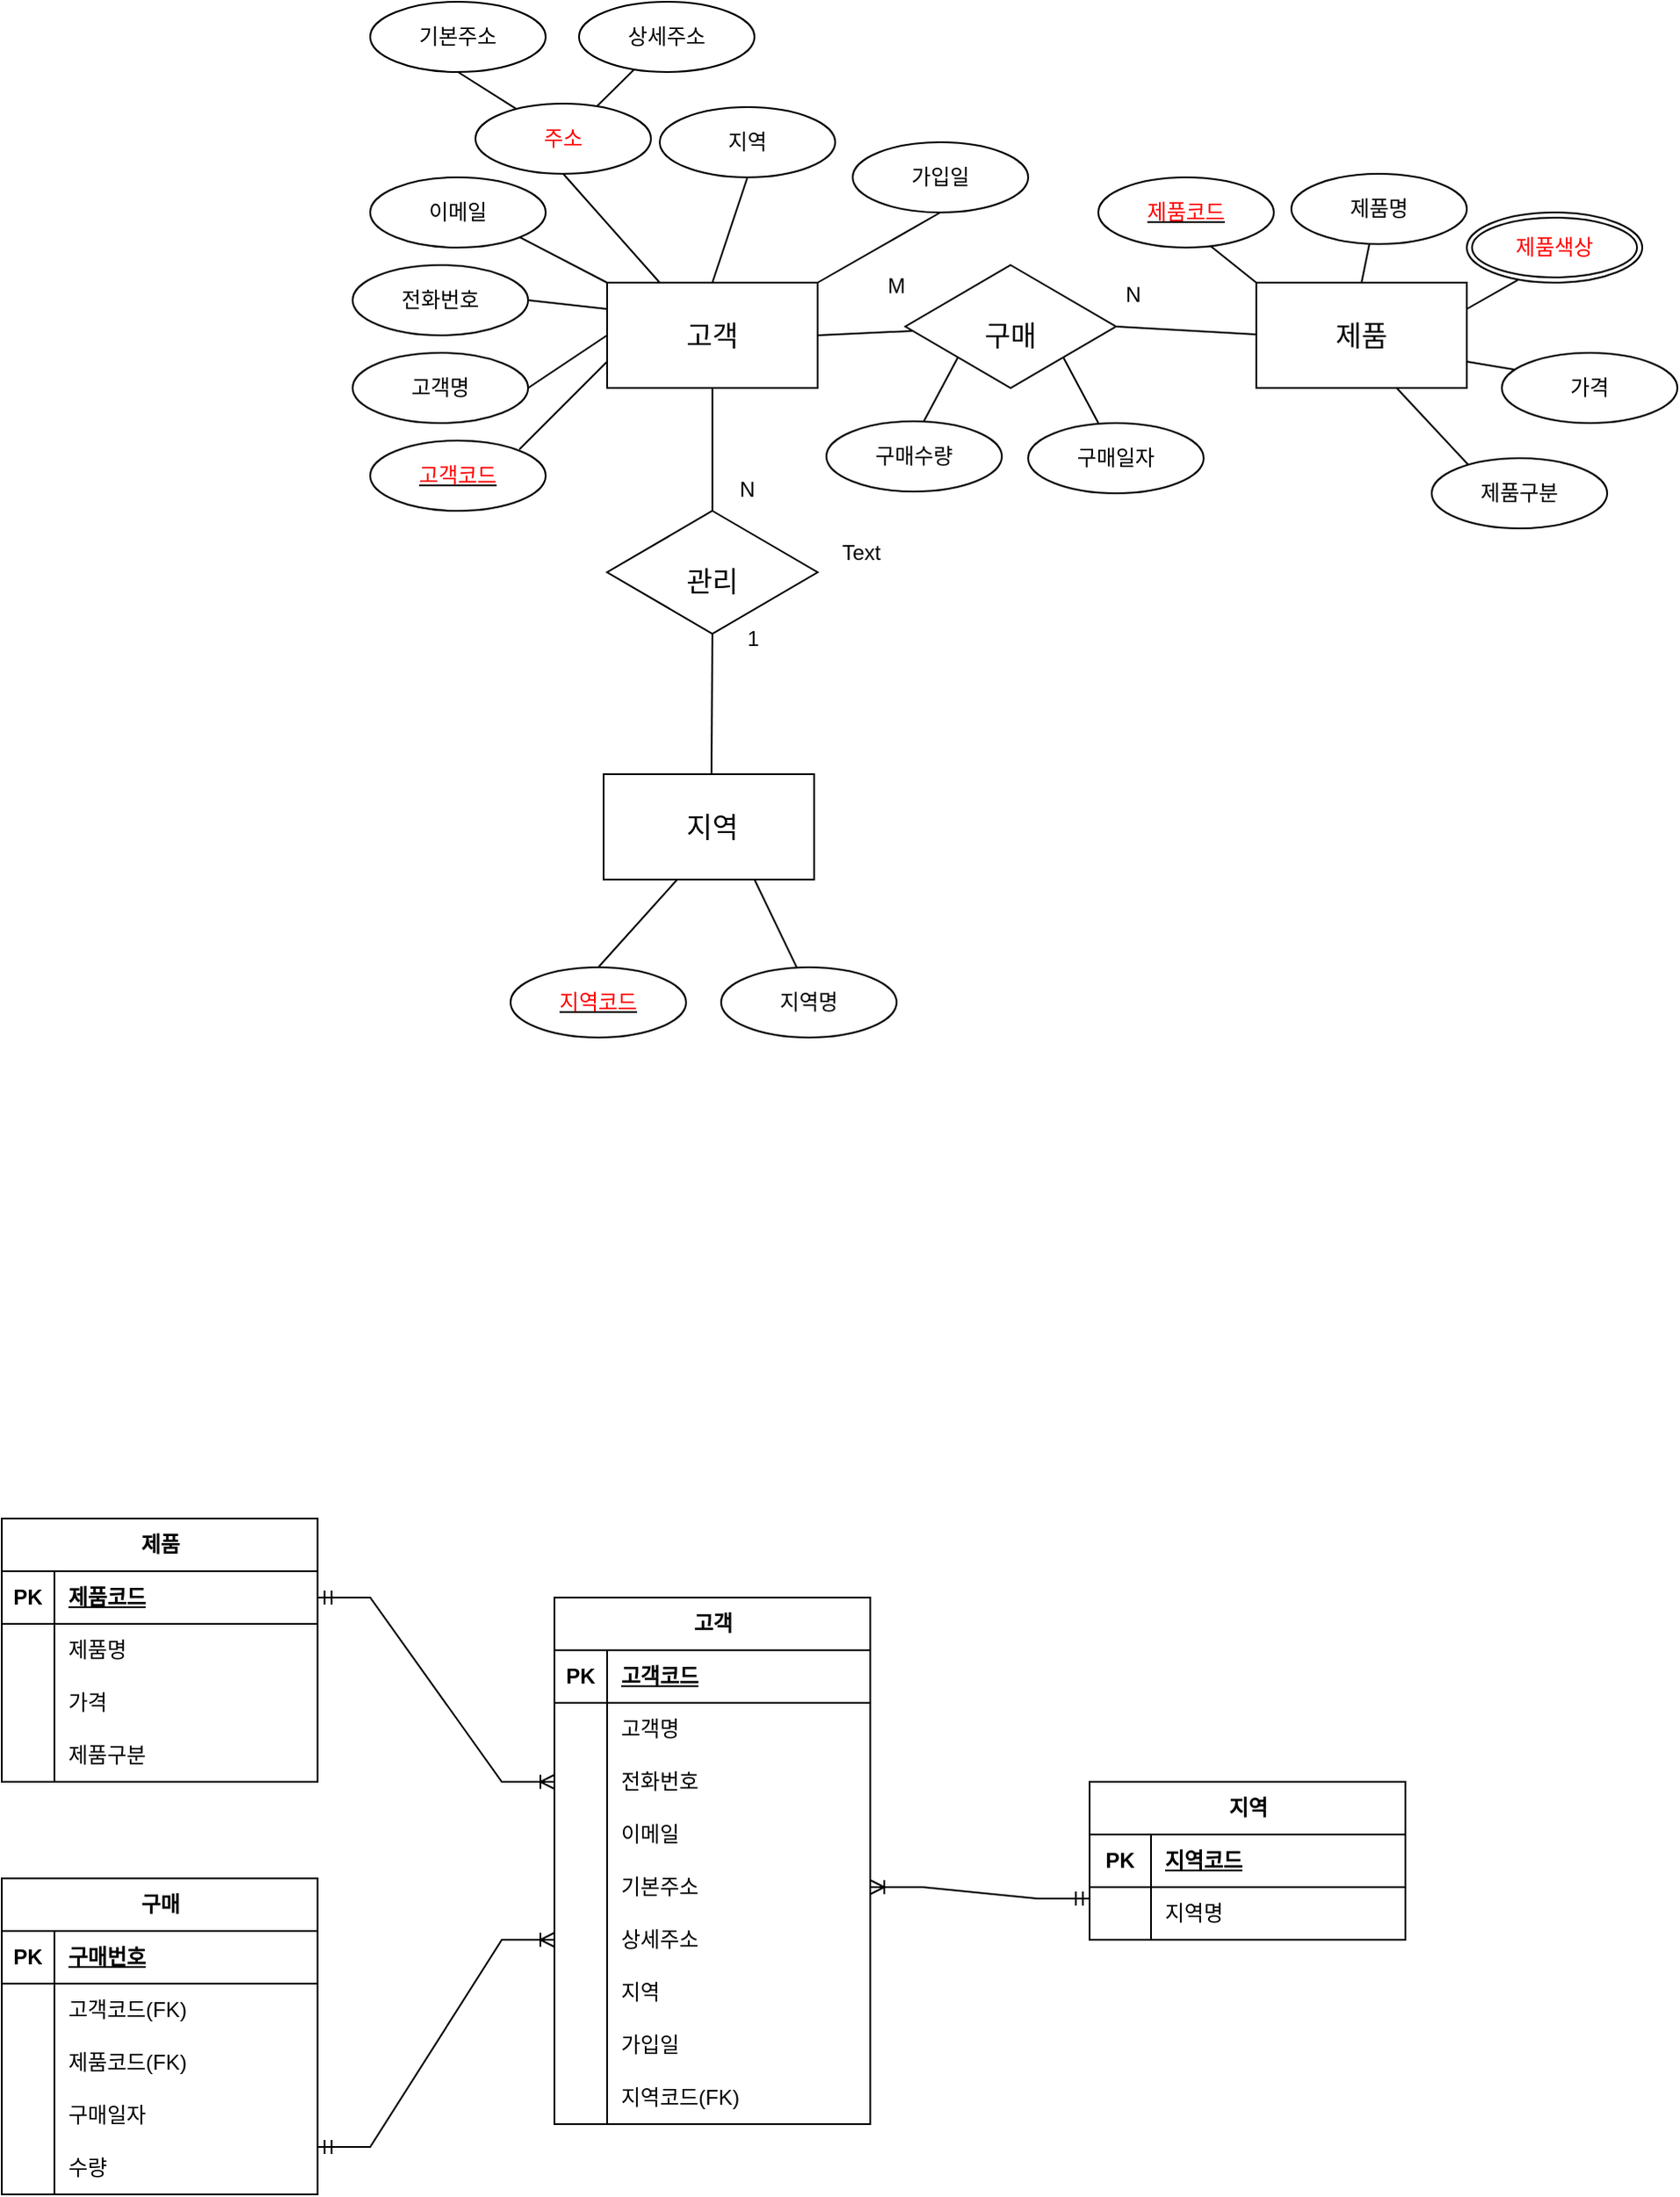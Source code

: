 <mxfile version="22.1.16" type="github">
  <diagram name="페이지-1" id="nq74OwpZg5SvRDUDiQA5">
    <mxGraphModel dx="2076" dy="2311" grid="1" gridSize="10" guides="1" tooltips="1" connect="1" arrows="1" fold="1" page="0" pageScale="1" pageWidth="827" pageHeight="1169" background="none" math="0" shadow="0">
      <root>
        <mxCell id="0" />
        <mxCell id="1" parent="0" />
        <mxCell id="DXblO_jNl26xeSwkopg4-2" value="" style="rounded=0;whiteSpace=wrap;html=1;fontSize=16;" parent="1" vertex="1">
          <mxGeometry x="-225" y="-719" width="120" height="60" as="geometry" />
        </mxCell>
        <mxCell id="DXblO_jNl26xeSwkopg4-3" value="" style="rounded=0;whiteSpace=wrap;html=1;fontSize=16;" parent="1" vertex="1">
          <mxGeometry x="145" y="-719" width="120" height="60" as="geometry" />
        </mxCell>
        <mxCell id="DXblO_jNl26xeSwkopg4-4" value="" style="endArrow=none;html=1;rounded=0;fontSize=12;startSize=8;endSize=8;curved=1;exitX=1;exitY=0.5;exitDx=0;exitDy=0;" parent="1" source="DXblO_jNl26xeSwkopg4-2" target="DXblO_jNl26xeSwkopg4-6" edge="1">
          <mxGeometry width="50" height="50" relative="1" as="geometry">
            <mxPoint x="-5" y="-664" as="sourcePoint" />
            <mxPoint x="-35" y="-689" as="targetPoint" />
          </mxGeometry>
        </mxCell>
        <mxCell id="DXblO_jNl26xeSwkopg4-5" value="" style="endArrow=none;html=1;rounded=0;fontSize=12;startSize=8;endSize=8;curved=1;exitX=1;exitY=0.5;exitDx=0;exitDy=0;" parent="1" source="DXblO_jNl26xeSwkopg4-6" edge="1">
          <mxGeometry width="50" height="50" relative="1" as="geometry">
            <mxPoint x="75" y="-689" as="sourcePoint" />
            <mxPoint x="145" y="-689.5" as="targetPoint" />
          </mxGeometry>
        </mxCell>
        <mxCell id="DXblO_jNl26xeSwkopg4-6" value="" style="rhombus;whiteSpace=wrap;html=1;fontSize=16;" parent="1" vertex="1">
          <mxGeometry x="-55" y="-729" width="120" height="70" as="geometry" />
        </mxCell>
        <mxCell id="DXblO_jNl26xeSwkopg4-7" value="고객" style="text;strokeColor=none;fillColor=none;html=1;align=center;verticalAlign=middle;whiteSpace=wrap;rounded=0;fontSize=16;" parent="1" vertex="1">
          <mxGeometry x="-195" y="-704" width="60" height="30" as="geometry" />
        </mxCell>
        <mxCell id="DXblO_jNl26xeSwkopg4-8" value="" style="endArrow=none;html=1;rounded=0;fontSize=12;startSize=8;endSize=8;curved=1;exitX=0.667;exitY=0.101;exitDx=0;exitDy=0;exitPerimeter=0;" parent="1" source="DXblO_jNl26xeSwkopg4-49" target="DXblO_jNl26xeSwkopg4-46" edge="1">
          <mxGeometry width="50" height="50" relative="1" as="geometry">
            <mxPoint x="-227.98" y="-847" as="sourcePoint" />
            <mxPoint x="-205" y="-879" as="targetPoint" />
          </mxGeometry>
        </mxCell>
        <mxCell id="DXblO_jNl26xeSwkopg4-9" value="" style="endArrow=none;html=1;rounded=0;fontSize=12;startSize=8;endSize=8;curved=1;entryX=0.5;entryY=1;entryDx=0;entryDy=0;" parent="1" source="DXblO_jNl26xeSwkopg4-49" target="DXblO_jNl26xeSwkopg4-47" edge="1">
          <mxGeometry width="50" height="50" relative="1" as="geometry">
            <mxPoint x="-258" y="-840" as="sourcePoint" />
            <mxPoint x="-280" y="-879" as="targetPoint" />
          </mxGeometry>
        </mxCell>
        <mxCell id="DXblO_jNl26xeSwkopg4-10" value="구매" style="text;strokeColor=none;fillColor=none;html=1;align=center;verticalAlign=middle;whiteSpace=wrap;rounded=0;fontSize=16;" parent="1" vertex="1">
          <mxGeometry x="-25" y="-704" width="60" height="30" as="geometry" />
        </mxCell>
        <mxCell id="DXblO_jNl26xeSwkopg4-11" value="제품" style="text;strokeColor=none;fillColor=none;html=1;align=center;verticalAlign=middle;whiteSpace=wrap;rounded=0;fontSize=16;" parent="1" vertex="1">
          <mxGeometry x="175" y="-704" width="60" height="30" as="geometry" />
        </mxCell>
        <mxCell id="DXblO_jNl26xeSwkopg4-12" value="" style="endArrow=none;html=1;rounded=0;fontSize=12;startSize=8;endSize=8;curved=1;" parent="1" edge="1">
          <mxGeometry width="50" height="50" relative="1" as="geometry">
            <mxPoint x="-275" y="-624" as="sourcePoint" />
            <mxPoint x="-225" y="-674" as="targetPoint" />
          </mxGeometry>
        </mxCell>
        <mxCell id="DXblO_jNl26xeSwkopg4-13" value="" style="endArrow=none;html=1;rounded=0;fontSize=12;startSize=8;endSize=8;curved=1;entryX=0;entryY=0.5;entryDx=0;entryDy=0;exitX=1;exitY=0.5;exitDx=0;exitDy=0;" parent="1" source="DXblO_jNl26xeSwkopg4-52" target="DXblO_jNl26xeSwkopg4-2" edge="1">
          <mxGeometry width="50" height="50" relative="1" as="geometry">
            <mxPoint x="-265" y="-678" as="sourcePoint" />
            <mxPoint x="-215" y="-664" as="targetPoint" />
          </mxGeometry>
        </mxCell>
        <mxCell id="DXblO_jNl26xeSwkopg4-14" value="" style="endArrow=none;html=1;rounded=0;fontSize=12;startSize=8;endSize=8;curved=1;entryX=1;entryY=0.5;entryDx=0;entryDy=0;exitX=0;exitY=0.25;exitDx=0;exitDy=0;" parent="1" source="DXblO_jNl26xeSwkopg4-2" target="DXblO_jNl26xeSwkopg4-51" edge="1">
          <mxGeometry width="50" height="50" relative="1" as="geometry">
            <mxPoint x="-255" y="-604" as="sourcePoint" />
            <mxPoint x="-265.421" y="-716.202" as="targetPoint" />
          </mxGeometry>
        </mxCell>
        <mxCell id="DXblO_jNl26xeSwkopg4-15" value="" style="endArrow=none;html=1;rounded=0;fontSize=12;startSize=8;endSize=8;curved=1;entryX=1;entryY=1;entryDx=0;entryDy=0;exitX=0;exitY=0;exitDx=0;exitDy=0;" parent="1" source="DXblO_jNl26xeSwkopg4-2" target="DXblO_jNl26xeSwkopg4-50" edge="1">
          <mxGeometry width="50" height="50" relative="1" as="geometry">
            <mxPoint x="-245" y="-594" as="sourcePoint" />
            <mxPoint x="-306.03" y="-922" as="targetPoint" />
          </mxGeometry>
        </mxCell>
        <mxCell id="DXblO_jNl26xeSwkopg4-16" value="" style="endArrow=none;html=1;rounded=0;fontSize=12;startSize=8;endSize=8;curved=1;entryX=0.5;entryY=1;entryDx=0;entryDy=0;exitX=0.25;exitY=0;exitDx=0;exitDy=0;" parent="1" source="DXblO_jNl26xeSwkopg4-2" target="DXblO_jNl26xeSwkopg4-49" edge="1">
          <mxGeometry width="50" height="50" relative="1" as="geometry">
            <mxPoint x="-235" y="-584" as="sourcePoint" />
            <mxPoint x="-241" y="-799" as="targetPoint" />
          </mxGeometry>
        </mxCell>
        <mxCell id="DXblO_jNl26xeSwkopg4-17" value="" style="endArrow=none;html=1;rounded=0;fontSize=12;startSize=8;endSize=8;curved=1;entryX=0.5;entryY=1;entryDx=0;entryDy=0;exitX=0.5;exitY=0;exitDx=0;exitDy=0;" parent="1" source="DXblO_jNl26xeSwkopg4-2" target="DXblO_jNl26xeSwkopg4-48" edge="1">
          <mxGeometry width="50" height="50" relative="1" as="geometry">
            <mxPoint x="-225" y="-574" as="sourcePoint" />
            <mxPoint x="-167" y="-800.0" as="targetPoint" />
          </mxGeometry>
        </mxCell>
        <mxCell id="DXblO_jNl26xeSwkopg4-18" value="" style="endArrow=none;html=1;rounded=0;fontSize=12;startSize=8;endSize=8;curved=1;entryX=0.5;entryY=1;entryDx=0;entryDy=0;exitX=1;exitY=0;exitDx=0;exitDy=0;" parent="1" source="DXblO_jNl26xeSwkopg4-2" target="DXblO_jNl26xeSwkopg4-45" edge="1">
          <mxGeometry width="50" height="50" relative="1" as="geometry">
            <mxPoint x="-215" y="-564" as="sourcePoint" />
            <mxPoint x="-97.02" y="-796" as="targetPoint" />
          </mxGeometry>
        </mxCell>
        <mxCell id="DXblO_jNl26xeSwkopg4-19" value="" style="endArrow=none;html=1;rounded=0;fontSize=12;startSize=8;endSize=8;curved=1;entryX=0.5;entryY=1;entryDx=0;entryDy=0;exitX=0;exitY=0;exitDx=0;exitDy=0;" parent="1" source="DXblO_jNl26xeSwkopg4-3" edge="1">
          <mxGeometry width="50" height="50" relative="1" as="geometry">
            <mxPoint x="15" y="-559" as="sourcePoint" />
            <mxPoint x="115" y="-743" as="targetPoint" />
          </mxGeometry>
        </mxCell>
        <mxCell id="DXblO_jNl26xeSwkopg4-20" value="" style="endArrow=none;html=1;rounded=0;fontSize=12;startSize=8;endSize=8;curved=1;exitX=0.5;exitY=0;exitDx=0;exitDy=0;" parent="1" source="DXblO_jNl26xeSwkopg4-3" edge="1">
          <mxGeometry width="50" height="50" relative="1" as="geometry">
            <mxPoint x="155" y="-709" as="sourcePoint" />
            <mxPoint x="209.514" y="-741.284" as="targetPoint" />
          </mxGeometry>
        </mxCell>
        <mxCell id="DXblO_jNl26xeSwkopg4-21" value="" style="endArrow=none;html=1;rounded=0;fontSize=12;startSize=8;endSize=8;curved=1;entryX=1;entryY=0.25;entryDx=0;entryDy=0;exitX=0.292;exitY=0.96;exitDx=0;exitDy=0;exitPerimeter=0;" parent="1" target="DXblO_jNl26xeSwkopg4-3" edge="1">
          <mxGeometry width="50" height="50" relative="1" as="geometry">
            <mxPoint x="294.2" y="-720.6" as="sourcePoint" />
            <mxPoint x="135" y="-723" as="targetPoint" />
          </mxGeometry>
        </mxCell>
        <mxCell id="DXblO_jNl26xeSwkopg4-22" value="" style="endArrow=none;html=1;rounded=0;fontSize=12;startSize=8;endSize=8;curved=1;exitX=0;exitY=0.5;exitDx=0;exitDy=0;entryX=1;entryY=0.75;entryDx=0;entryDy=0;" parent="1" target="DXblO_jNl26xeSwkopg4-3" edge="1">
          <mxGeometry width="50" height="50" relative="1" as="geometry">
            <mxPoint x="295" y="-669" as="sourcePoint" />
            <mxPoint x="280" y="-680" as="targetPoint" />
          </mxGeometry>
        </mxCell>
        <mxCell id="DXblO_jNl26xeSwkopg4-23" value="" style="rounded=0;whiteSpace=wrap;html=1;fontSize=16;" parent="1" vertex="1">
          <mxGeometry x="-227" y="-439" width="120" height="60" as="geometry" />
        </mxCell>
        <mxCell id="DXblO_jNl26xeSwkopg4-24" value="지역" style="text;strokeColor=none;fillColor=none;html=1;align=center;verticalAlign=middle;whiteSpace=wrap;rounded=0;fontSize=16;" parent="1" vertex="1">
          <mxGeometry x="-195" y="-424" width="60" height="30" as="geometry" />
        </mxCell>
        <mxCell id="DXblO_jNl26xeSwkopg4-25" style="edgeStyle=none;curved=1;rounded=0;orthogonalLoop=1;jettySize=auto;html=1;exitX=1;exitY=0.5;exitDx=0;exitDy=0;fontSize=12;startSize=8;endSize=8;" parent="1" source="DXblO_jNl26xeSwkopg4-6" target="DXblO_jNl26xeSwkopg4-6" edge="1">
          <mxGeometry relative="1" as="geometry" />
        </mxCell>
        <mxCell id="DXblO_jNl26xeSwkopg4-26" value="" style="rhombus;whiteSpace=wrap;html=1;fontSize=16;" parent="1" vertex="1">
          <mxGeometry x="-225" y="-589" width="120" height="70" as="geometry" />
        </mxCell>
        <mxCell id="DXblO_jNl26xeSwkopg4-27" value="관리" style="text;strokeColor=none;fillColor=none;html=1;align=center;verticalAlign=middle;whiteSpace=wrap;rounded=0;fontSize=16;" parent="1" vertex="1">
          <mxGeometry x="-195" y="-564" width="60" height="30" as="geometry" />
        </mxCell>
        <mxCell id="DXblO_jNl26xeSwkopg4-28" style="edgeStyle=none;curved=1;rounded=0;orthogonalLoop=1;jettySize=auto;html=1;exitX=1;exitY=0.5;exitDx=0;exitDy=0;fontSize=12;startSize=8;endSize=8;" parent="1" source="DXblO_jNl26xeSwkopg4-26" target="DXblO_jNl26xeSwkopg4-26" edge="1">
          <mxGeometry relative="1" as="geometry" />
        </mxCell>
        <mxCell id="DXblO_jNl26xeSwkopg4-29" value="" style="endArrow=none;html=1;rounded=0;fontSize=12;startSize=8;endSize=8;curved=1;entryX=0.5;entryY=1;entryDx=0;entryDy=0;" parent="1" target="DXblO_jNl26xeSwkopg4-2" edge="1">
          <mxGeometry width="50" height="50" relative="1" as="geometry">
            <mxPoint x="-165" y="-589" as="sourcePoint" />
            <mxPoint x="-115" y="-639" as="targetPoint" />
          </mxGeometry>
        </mxCell>
        <mxCell id="DXblO_jNl26xeSwkopg4-30" value="" style="endArrow=none;html=1;rounded=0;fontSize=12;startSize=8;endSize=8;curved=1;entryX=0.5;entryY=1;entryDx=0;entryDy=0;" parent="1" target="DXblO_jNl26xeSwkopg4-26" edge="1">
          <mxGeometry width="50" height="50" relative="1" as="geometry">
            <mxPoint x="-165.5" y="-439" as="sourcePoint" />
            <mxPoint x="-165.5" y="-509" as="targetPoint" />
          </mxGeometry>
        </mxCell>
        <mxCell id="DXblO_jNl26xeSwkopg4-31" value="" style="endArrow=none;html=1;rounded=0;fontSize=12;startSize=8;endSize=8;curved=1;entryX=0;entryY=1;entryDx=0;entryDy=0;" parent="1" target="DXblO_jNl26xeSwkopg4-6" edge="1">
          <mxGeometry width="50" height="50" relative="1" as="geometry">
            <mxPoint x="-45" y="-639" as="sourcePoint" />
            <mxPoint x="-17" y="-673" as="targetPoint" />
          </mxGeometry>
        </mxCell>
        <mxCell id="DXblO_jNl26xeSwkopg4-32" value="" style="endArrow=none;html=1;rounded=0;fontSize=12;startSize=8;endSize=8;curved=1;entryX=1;entryY=1;entryDx=0;entryDy=0;" parent="1" target="DXblO_jNl26xeSwkopg4-6" edge="1">
          <mxGeometry width="50" height="50" relative="1" as="geometry">
            <mxPoint x="55" y="-639" as="sourcePoint" />
            <mxPoint x="37" y="-674" as="targetPoint" />
          </mxGeometry>
        </mxCell>
        <mxCell id="DXblO_jNl26xeSwkopg4-33" value="" style="endArrow=none;html=1;rounded=0;fontSize=12;startSize=8;endSize=8;curved=1;exitX=0.5;exitY=0;exitDx=0;exitDy=0;" parent="1" source="DXblO_jNl26xeSwkopg4-38" edge="1">
          <mxGeometry width="50" height="50" relative="1" as="geometry">
            <mxPoint x="-235" y="-329" as="sourcePoint" />
            <mxPoint x="-185" y="-379" as="targetPoint" />
          </mxGeometry>
        </mxCell>
        <mxCell id="DXblO_jNl26xeSwkopg4-34" value="" style="endArrow=none;html=1;rounded=0;fontSize=12;startSize=8;endSize=8;curved=1;exitX=0.432;exitY=0.007;exitDx=0;exitDy=0;exitPerimeter=0;" parent="1" source="DXblO_jNl26xeSwkopg4-53" edge="1">
          <mxGeometry width="50" height="50" relative="1" as="geometry">
            <mxPoint x="-125" y="-329" as="sourcePoint" />
            <mxPoint x="-141" y="-379" as="targetPoint" />
          </mxGeometry>
        </mxCell>
        <mxCell id="DXblO_jNl26xeSwkopg4-35" value="" style="endArrow=none;html=1;rounded=0;fontSize=12;startSize=8;endSize=8;curved=1;exitX=0.275;exitY=0.1;exitDx=0;exitDy=0;exitPerimeter=0;" parent="1" edge="1">
          <mxGeometry width="50" height="50" relative="1" as="geometry">
            <mxPoint x="267" y="-614" as="sourcePoint" />
            <mxPoint x="225" y="-659" as="targetPoint" />
          </mxGeometry>
        </mxCell>
        <mxCell id="DXblO_jNl26xeSwkopg4-36" value="&lt;font color=&quot;#ff0000&quot;&gt;제품코드&lt;/font&gt;" style="ellipse;whiteSpace=wrap;html=1;align=center;fontStyle=4;" parent="1" vertex="1">
          <mxGeometry x="55" y="-779" width="100" height="40" as="geometry" />
        </mxCell>
        <mxCell id="DXblO_jNl26xeSwkopg4-37" value="&lt;font color=&quot;#ff0000&quot;&gt;고객코드&lt;/font&gt;" style="ellipse;whiteSpace=wrap;html=1;align=center;fontStyle=4;" parent="1" vertex="1">
          <mxGeometry x="-360" y="-629" width="100" height="40" as="geometry" />
        </mxCell>
        <mxCell id="DXblO_jNl26xeSwkopg4-38" value="&lt;font color=&quot;#ff0000&quot;&gt;지역코드&lt;/font&gt;" style="ellipse;whiteSpace=wrap;html=1;align=center;fontStyle=4;" parent="1" vertex="1">
          <mxGeometry x="-280" y="-329" width="100" height="40" as="geometry" />
        </mxCell>
        <mxCell id="DXblO_jNl26xeSwkopg4-39" value="제품명" style="ellipse;whiteSpace=wrap;html=1;align=center;" parent="1" vertex="1">
          <mxGeometry x="165" y="-781" width="100" height="40" as="geometry" />
        </mxCell>
        <mxCell id="DXblO_jNl26xeSwkopg4-40" value="제품구분" style="ellipse;whiteSpace=wrap;html=1;align=center;" parent="1" vertex="1">
          <mxGeometry x="245" y="-619" width="100" height="40" as="geometry" />
        </mxCell>
        <mxCell id="DXblO_jNl26xeSwkopg4-41" value="가격" style="ellipse;whiteSpace=wrap;html=1;align=center;" parent="1" vertex="1">
          <mxGeometry x="285" y="-679" width="100" height="40" as="geometry" />
        </mxCell>
        <mxCell id="DXblO_jNl26xeSwkopg4-42" value="&lt;font color=&quot;#ff0000&quot;&gt;제품색상&lt;/font&gt;" style="ellipse;shape=doubleEllipse;margin=3;whiteSpace=wrap;html=1;align=center;" parent="1" vertex="1">
          <mxGeometry x="265" y="-759" width="100" height="40" as="geometry" />
        </mxCell>
        <mxCell id="DXblO_jNl26xeSwkopg4-43" value="구매일자" style="ellipse;whiteSpace=wrap;html=1;align=center;" parent="1" vertex="1">
          <mxGeometry x="15" y="-639" width="100" height="40" as="geometry" />
        </mxCell>
        <mxCell id="DXblO_jNl26xeSwkopg4-44" value="구매수량" style="ellipse;whiteSpace=wrap;html=1;align=center;" parent="1" vertex="1">
          <mxGeometry x="-100" y="-640" width="100" height="40" as="geometry" />
        </mxCell>
        <mxCell id="DXblO_jNl26xeSwkopg4-45" value="가입일" style="ellipse;whiteSpace=wrap;html=1;align=center;" parent="1" vertex="1">
          <mxGeometry x="-85" y="-799" width="100" height="40" as="geometry" />
        </mxCell>
        <mxCell id="DXblO_jNl26xeSwkopg4-46" value="상세주소" style="ellipse;whiteSpace=wrap;html=1;align=center;" parent="1" vertex="1">
          <mxGeometry x="-241" y="-879" width="100" height="40" as="geometry" />
        </mxCell>
        <mxCell id="DXblO_jNl26xeSwkopg4-47" value="기본주소" style="ellipse;whiteSpace=wrap;html=1;align=center;" parent="1" vertex="1">
          <mxGeometry x="-360" y="-879" width="100" height="40" as="geometry" />
        </mxCell>
        <mxCell id="DXblO_jNl26xeSwkopg4-48" value="지역" style="ellipse;whiteSpace=wrap;html=1;align=center;" parent="1" vertex="1">
          <mxGeometry x="-195" y="-819" width="100" height="40" as="geometry" />
        </mxCell>
        <mxCell id="DXblO_jNl26xeSwkopg4-49" value="&lt;font color=&quot;#ff0000&quot;&gt;주소&lt;/font&gt;" style="ellipse;whiteSpace=wrap;html=1;align=center;" parent="1" vertex="1">
          <mxGeometry x="-300" y="-821" width="100" height="40" as="geometry" />
        </mxCell>
        <mxCell id="DXblO_jNl26xeSwkopg4-50" value="이메일" style="ellipse;whiteSpace=wrap;html=1;align=center;" parent="1" vertex="1">
          <mxGeometry x="-360" y="-779" width="100" height="40" as="geometry" />
        </mxCell>
        <mxCell id="DXblO_jNl26xeSwkopg4-51" value="전화번호" style="ellipse;whiteSpace=wrap;html=1;align=center;" parent="1" vertex="1">
          <mxGeometry x="-370" y="-729" width="100" height="40" as="geometry" />
        </mxCell>
        <mxCell id="DXblO_jNl26xeSwkopg4-52" value="고객명" style="ellipse;whiteSpace=wrap;html=1;align=center;" parent="1" vertex="1">
          <mxGeometry x="-370" y="-679" width="100" height="40" as="geometry" />
        </mxCell>
        <mxCell id="DXblO_jNl26xeSwkopg4-53" value="지역명" style="ellipse;whiteSpace=wrap;html=1;align=center;" parent="1" vertex="1">
          <mxGeometry x="-160" y="-329" width="100" height="40" as="geometry" />
        </mxCell>
        <mxCell id="DXblO_jNl26xeSwkopg4-65" value="N" style="text;strokeColor=none;align=center;fillColor=none;html=1;verticalAlign=middle;whiteSpace=wrap;rounded=0;" parent="1" vertex="1">
          <mxGeometry x="50" y="-724" width="50" height="24" as="geometry" />
        </mxCell>
        <mxCell id="DXblO_jNl26xeSwkopg4-67" value="N" style="text;strokeColor=none;align=center;fillColor=none;html=1;verticalAlign=middle;whiteSpace=wrap;rounded=0;" parent="1" vertex="1">
          <mxGeometry x="-170" y="-613" width="50" height="24" as="geometry" />
        </mxCell>
        <mxCell id="DXblO_jNl26xeSwkopg4-68" value="M" style="text;strokeColor=none;align=center;fillColor=none;html=1;verticalAlign=middle;whiteSpace=wrap;rounded=0;" parent="1" vertex="1">
          <mxGeometry x="-85" y="-729" width="50" height="24" as="geometry" />
        </mxCell>
        <mxCell id="DXblO_jNl26xeSwkopg4-69" value="&lt;span style=&quot;color: rgb(0, 0, 0); font-family: Helvetica; font-size: 12px; font-style: normal; font-variant-ligatures: normal; font-variant-caps: normal; font-weight: 400; letter-spacing: normal; orphans: 2; text-align: center; text-indent: 0px; text-transform: none; widows: 2; word-spacing: 0px; -webkit-text-stroke-width: 0px; background-color: rgb(255, 255, 255); text-decoration-thickness: initial; text-decoration-style: initial; text-decoration-color: initial; float: none; display: inline !important;&quot;&gt;1&lt;/span&gt;" style="text;whiteSpace=wrap;html=1;" parent="1" vertex="1">
          <mxGeometry x="-147" y="-530" width="40" height="30" as="geometry" />
        </mxCell>
        <mxCell id="DXblO_jNl26xeSwkopg4-70" value="Text" style="text;strokeColor=none;align=center;fillColor=none;html=1;verticalAlign=middle;whiteSpace=wrap;rounded=0;" parent="1" vertex="1">
          <mxGeometry x="-110" y="-580" width="60" height="30" as="geometry" />
        </mxCell>
        <mxCell id="HmVvPEnZhzMZrV7oaeaQ-5" value="고객" style="shape=table;startSize=30;container=1;collapsible=1;childLayout=tableLayout;fixedRows=1;rowLines=0;fontStyle=1;align=center;resizeLast=1;html=1;" vertex="1" parent="1">
          <mxGeometry x="-255" y="30" width="180" height="300" as="geometry" />
        </mxCell>
        <mxCell id="HmVvPEnZhzMZrV7oaeaQ-6" value="" style="shape=tableRow;horizontal=0;startSize=0;swimlaneHead=0;swimlaneBody=0;fillColor=none;collapsible=0;dropTarget=0;points=[[0,0.5],[1,0.5]];portConstraint=eastwest;top=0;left=0;right=0;bottom=1;" vertex="1" parent="HmVvPEnZhzMZrV7oaeaQ-5">
          <mxGeometry y="30" width="180" height="30" as="geometry" />
        </mxCell>
        <mxCell id="HmVvPEnZhzMZrV7oaeaQ-7" value="PK" style="shape=partialRectangle;connectable=0;fillColor=none;top=0;left=0;bottom=0;right=0;fontStyle=1;overflow=hidden;whiteSpace=wrap;html=1;" vertex="1" parent="HmVvPEnZhzMZrV7oaeaQ-6">
          <mxGeometry width="30" height="30" as="geometry">
            <mxRectangle width="30" height="30" as="alternateBounds" />
          </mxGeometry>
        </mxCell>
        <mxCell id="HmVvPEnZhzMZrV7oaeaQ-8" value="고객코드" style="shape=partialRectangle;connectable=0;fillColor=none;top=0;left=0;bottom=0;right=0;align=left;spacingLeft=6;fontStyle=5;overflow=hidden;whiteSpace=wrap;html=1;" vertex="1" parent="HmVvPEnZhzMZrV7oaeaQ-6">
          <mxGeometry x="30" width="150" height="30" as="geometry">
            <mxRectangle width="150" height="30" as="alternateBounds" />
          </mxGeometry>
        </mxCell>
        <mxCell id="HmVvPEnZhzMZrV7oaeaQ-9" value="" style="shape=tableRow;horizontal=0;startSize=0;swimlaneHead=0;swimlaneBody=0;fillColor=none;collapsible=0;dropTarget=0;points=[[0,0.5],[1,0.5]];portConstraint=eastwest;top=0;left=0;right=0;bottom=0;" vertex="1" parent="HmVvPEnZhzMZrV7oaeaQ-5">
          <mxGeometry y="60" width="180" height="30" as="geometry" />
        </mxCell>
        <mxCell id="HmVvPEnZhzMZrV7oaeaQ-10" value="" style="shape=partialRectangle;connectable=0;fillColor=none;top=0;left=0;bottom=0;right=0;editable=1;overflow=hidden;whiteSpace=wrap;html=1;" vertex="1" parent="HmVvPEnZhzMZrV7oaeaQ-9">
          <mxGeometry width="30" height="30" as="geometry">
            <mxRectangle width="30" height="30" as="alternateBounds" />
          </mxGeometry>
        </mxCell>
        <mxCell id="HmVvPEnZhzMZrV7oaeaQ-11" value="고객명" style="shape=partialRectangle;connectable=0;fillColor=none;top=0;left=0;bottom=0;right=0;align=left;spacingLeft=6;overflow=hidden;whiteSpace=wrap;html=1;" vertex="1" parent="HmVvPEnZhzMZrV7oaeaQ-9">
          <mxGeometry x="30" width="150" height="30" as="geometry">
            <mxRectangle width="150" height="30" as="alternateBounds" />
          </mxGeometry>
        </mxCell>
        <mxCell id="HmVvPEnZhzMZrV7oaeaQ-12" value="" style="shape=tableRow;horizontal=0;startSize=0;swimlaneHead=0;swimlaneBody=0;fillColor=none;collapsible=0;dropTarget=0;points=[[0,0.5],[1,0.5]];portConstraint=eastwest;top=0;left=0;right=0;bottom=0;" vertex="1" parent="HmVvPEnZhzMZrV7oaeaQ-5">
          <mxGeometry y="90" width="180" height="30" as="geometry" />
        </mxCell>
        <mxCell id="HmVvPEnZhzMZrV7oaeaQ-13" value="" style="shape=partialRectangle;connectable=0;fillColor=none;top=0;left=0;bottom=0;right=0;editable=1;overflow=hidden;whiteSpace=wrap;html=1;" vertex="1" parent="HmVvPEnZhzMZrV7oaeaQ-12">
          <mxGeometry width="30" height="30" as="geometry">
            <mxRectangle width="30" height="30" as="alternateBounds" />
          </mxGeometry>
        </mxCell>
        <mxCell id="HmVvPEnZhzMZrV7oaeaQ-14" value="전화번호" style="shape=partialRectangle;connectable=0;fillColor=none;top=0;left=0;bottom=0;right=0;align=left;spacingLeft=6;overflow=hidden;whiteSpace=wrap;html=1;" vertex="1" parent="HmVvPEnZhzMZrV7oaeaQ-12">
          <mxGeometry x="30" width="150" height="30" as="geometry">
            <mxRectangle width="150" height="30" as="alternateBounds" />
          </mxGeometry>
        </mxCell>
        <mxCell id="HmVvPEnZhzMZrV7oaeaQ-15" value="" style="shape=tableRow;horizontal=0;startSize=0;swimlaneHead=0;swimlaneBody=0;fillColor=none;collapsible=0;dropTarget=0;points=[[0,0.5],[1,0.5]];portConstraint=eastwest;top=0;left=0;right=0;bottom=0;" vertex="1" parent="HmVvPEnZhzMZrV7oaeaQ-5">
          <mxGeometry y="120" width="180" height="30" as="geometry" />
        </mxCell>
        <mxCell id="HmVvPEnZhzMZrV7oaeaQ-16" value="" style="shape=partialRectangle;connectable=0;fillColor=none;top=0;left=0;bottom=0;right=0;editable=1;overflow=hidden;whiteSpace=wrap;html=1;" vertex="1" parent="HmVvPEnZhzMZrV7oaeaQ-15">
          <mxGeometry width="30" height="30" as="geometry">
            <mxRectangle width="30" height="30" as="alternateBounds" />
          </mxGeometry>
        </mxCell>
        <mxCell id="HmVvPEnZhzMZrV7oaeaQ-17" value="이메일" style="shape=partialRectangle;connectable=0;fillColor=none;top=0;left=0;bottom=0;right=0;align=left;spacingLeft=6;overflow=hidden;whiteSpace=wrap;html=1;" vertex="1" parent="HmVvPEnZhzMZrV7oaeaQ-15">
          <mxGeometry x="30" width="150" height="30" as="geometry">
            <mxRectangle width="150" height="30" as="alternateBounds" />
          </mxGeometry>
        </mxCell>
        <mxCell id="HmVvPEnZhzMZrV7oaeaQ-44" value="" style="shape=tableRow;horizontal=0;startSize=0;swimlaneHead=0;swimlaneBody=0;fillColor=none;collapsible=0;dropTarget=0;points=[[0,0.5],[1,0.5]];portConstraint=eastwest;top=0;left=0;right=0;bottom=0;" vertex="1" parent="HmVvPEnZhzMZrV7oaeaQ-5">
          <mxGeometry y="150" width="180" height="30" as="geometry" />
        </mxCell>
        <mxCell id="HmVvPEnZhzMZrV7oaeaQ-45" value="" style="shape=partialRectangle;connectable=0;fillColor=none;top=0;left=0;bottom=0;right=0;editable=1;overflow=hidden;whiteSpace=wrap;html=1;" vertex="1" parent="HmVvPEnZhzMZrV7oaeaQ-44">
          <mxGeometry width="30" height="30" as="geometry">
            <mxRectangle width="30" height="30" as="alternateBounds" />
          </mxGeometry>
        </mxCell>
        <mxCell id="HmVvPEnZhzMZrV7oaeaQ-46" value="기본주소" style="shape=partialRectangle;connectable=0;fillColor=none;top=0;left=0;bottom=0;right=0;align=left;spacingLeft=6;overflow=hidden;whiteSpace=wrap;html=1;" vertex="1" parent="HmVvPEnZhzMZrV7oaeaQ-44">
          <mxGeometry x="30" width="150" height="30" as="geometry">
            <mxRectangle width="150" height="30" as="alternateBounds" />
          </mxGeometry>
        </mxCell>
        <mxCell id="HmVvPEnZhzMZrV7oaeaQ-47" value="" style="shape=tableRow;horizontal=0;startSize=0;swimlaneHead=0;swimlaneBody=0;fillColor=none;collapsible=0;dropTarget=0;points=[[0,0.5],[1,0.5]];portConstraint=eastwest;top=0;left=0;right=0;bottom=0;" vertex="1" parent="HmVvPEnZhzMZrV7oaeaQ-5">
          <mxGeometry y="180" width="180" height="30" as="geometry" />
        </mxCell>
        <mxCell id="HmVvPEnZhzMZrV7oaeaQ-48" value="" style="shape=partialRectangle;connectable=0;fillColor=none;top=0;left=0;bottom=0;right=0;editable=1;overflow=hidden;whiteSpace=wrap;html=1;" vertex="1" parent="HmVvPEnZhzMZrV7oaeaQ-47">
          <mxGeometry width="30" height="30" as="geometry">
            <mxRectangle width="30" height="30" as="alternateBounds" />
          </mxGeometry>
        </mxCell>
        <mxCell id="HmVvPEnZhzMZrV7oaeaQ-49" value="상세주소" style="shape=partialRectangle;connectable=0;fillColor=none;top=0;left=0;bottom=0;right=0;align=left;spacingLeft=6;overflow=hidden;whiteSpace=wrap;html=1;" vertex="1" parent="HmVvPEnZhzMZrV7oaeaQ-47">
          <mxGeometry x="30" width="150" height="30" as="geometry">
            <mxRectangle width="150" height="30" as="alternateBounds" />
          </mxGeometry>
        </mxCell>
        <mxCell id="HmVvPEnZhzMZrV7oaeaQ-50" value="" style="shape=tableRow;horizontal=0;startSize=0;swimlaneHead=0;swimlaneBody=0;fillColor=none;collapsible=0;dropTarget=0;points=[[0,0.5],[1,0.5]];portConstraint=eastwest;top=0;left=0;right=0;bottom=0;" vertex="1" parent="HmVvPEnZhzMZrV7oaeaQ-5">
          <mxGeometry y="210" width="180" height="30" as="geometry" />
        </mxCell>
        <mxCell id="HmVvPEnZhzMZrV7oaeaQ-51" value="" style="shape=partialRectangle;connectable=0;fillColor=none;top=0;left=0;bottom=0;right=0;editable=1;overflow=hidden;whiteSpace=wrap;html=1;" vertex="1" parent="HmVvPEnZhzMZrV7oaeaQ-50">
          <mxGeometry width="30" height="30" as="geometry">
            <mxRectangle width="30" height="30" as="alternateBounds" />
          </mxGeometry>
        </mxCell>
        <mxCell id="HmVvPEnZhzMZrV7oaeaQ-52" value="지역" style="shape=partialRectangle;connectable=0;fillColor=none;top=0;left=0;bottom=0;right=0;align=left;spacingLeft=6;overflow=hidden;whiteSpace=wrap;html=1;" vertex="1" parent="HmVvPEnZhzMZrV7oaeaQ-50">
          <mxGeometry x="30" width="150" height="30" as="geometry">
            <mxRectangle width="150" height="30" as="alternateBounds" />
          </mxGeometry>
        </mxCell>
        <mxCell id="HmVvPEnZhzMZrV7oaeaQ-53" value="" style="shape=tableRow;horizontal=0;startSize=0;swimlaneHead=0;swimlaneBody=0;fillColor=none;collapsible=0;dropTarget=0;points=[[0,0.5],[1,0.5]];portConstraint=eastwest;top=0;left=0;right=0;bottom=0;" vertex="1" parent="HmVvPEnZhzMZrV7oaeaQ-5">
          <mxGeometry y="240" width="180" height="30" as="geometry" />
        </mxCell>
        <mxCell id="HmVvPEnZhzMZrV7oaeaQ-54" value="" style="shape=partialRectangle;connectable=0;fillColor=none;top=0;left=0;bottom=0;right=0;editable=1;overflow=hidden;whiteSpace=wrap;html=1;" vertex="1" parent="HmVvPEnZhzMZrV7oaeaQ-53">
          <mxGeometry width="30" height="30" as="geometry">
            <mxRectangle width="30" height="30" as="alternateBounds" />
          </mxGeometry>
        </mxCell>
        <mxCell id="HmVvPEnZhzMZrV7oaeaQ-55" value="가입일" style="shape=partialRectangle;connectable=0;fillColor=none;top=0;left=0;bottom=0;right=0;align=left;spacingLeft=6;overflow=hidden;whiteSpace=wrap;html=1;" vertex="1" parent="HmVvPEnZhzMZrV7oaeaQ-53">
          <mxGeometry x="30" width="150" height="30" as="geometry">
            <mxRectangle width="150" height="30" as="alternateBounds" />
          </mxGeometry>
        </mxCell>
        <mxCell id="HmVvPEnZhzMZrV7oaeaQ-101" value="" style="shape=tableRow;horizontal=0;startSize=0;swimlaneHead=0;swimlaneBody=0;fillColor=none;collapsible=0;dropTarget=0;points=[[0,0.5],[1,0.5]];portConstraint=eastwest;top=0;left=0;right=0;bottom=0;" vertex="1" parent="HmVvPEnZhzMZrV7oaeaQ-5">
          <mxGeometry y="270" width="180" height="30" as="geometry" />
        </mxCell>
        <mxCell id="HmVvPEnZhzMZrV7oaeaQ-102" value="" style="shape=partialRectangle;connectable=0;fillColor=none;top=0;left=0;bottom=0;right=0;editable=1;overflow=hidden;whiteSpace=wrap;html=1;" vertex="1" parent="HmVvPEnZhzMZrV7oaeaQ-101">
          <mxGeometry width="30" height="30" as="geometry">
            <mxRectangle width="30" height="30" as="alternateBounds" />
          </mxGeometry>
        </mxCell>
        <mxCell id="HmVvPEnZhzMZrV7oaeaQ-103" value="지역코드(FK)" style="shape=partialRectangle;connectable=0;fillColor=none;top=0;left=0;bottom=0;right=0;align=left;spacingLeft=6;overflow=hidden;whiteSpace=wrap;html=1;" vertex="1" parent="HmVvPEnZhzMZrV7oaeaQ-101">
          <mxGeometry x="30" width="150" height="30" as="geometry">
            <mxRectangle width="150" height="30" as="alternateBounds" />
          </mxGeometry>
        </mxCell>
        <mxCell id="HmVvPEnZhzMZrV7oaeaQ-56" value="제품" style="shape=table;startSize=30;container=1;collapsible=1;childLayout=tableLayout;fixedRows=1;rowLines=0;fontStyle=1;align=center;resizeLast=1;html=1;" vertex="1" parent="1">
          <mxGeometry x="-570" y="-15" width="180" height="150" as="geometry" />
        </mxCell>
        <mxCell id="HmVvPEnZhzMZrV7oaeaQ-57" value="" style="shape=tableRow;horizontal=0;startSize=0;swimlaneHead=0;swimlaneBody=0;fillColor=none;collapsible=0;dropTarget=0;points=[[0,0.5],[1,0.5]];portConstraint=eastwest;top=0;left=0;right=0;bottom=1;" vertex="1" parent="HmVvPEnZhzMZrV7oaeaQ-56">
          <mxGeometry y="30" width="180" height="30" as="geometry" />
        </mxCell>
        <mxCell id="HmVvPEnZhzMZrV7oaeaQ-58" value="PK" style="shape=partialRectangle;connectable=0;fillColor=none;top=0;left=0;bottom=0;right=0;fontStyle=1;overflow=hidden;whiteSpace=wrap;html=1;" vertex="1" parent="HmVvPEnZhzMZrV7oaeaQ-57">
          <mxGeometry width="30" height="30" as="geometry">
            <mxRectangle width="30" height="30" as="alternateBounds" />
          </mxGeometry>
        </mxCell>
        <mxCell id="HmVvPEnZhzMZrV7oaeaQ-59" value="제품코드" style="shape=partialRectangle;connectable=0;fillColor=none;top=0;left=0;bottom=0;right=0;align=left;spacingLeft=6;fontStyle=5;overflow=hidden;whiteSpace=wrap;html=1;" vertex="1" parent="HmVvPEnZhzMZrV7oaeaQ-57">
          <mxGeometry x="30" width="150" height="30" as="geometry">
            <mxRectangle width="150" height="30" as="alternateBounds" />
          </mxGeometry>
        </mxCell>
        <mxCell id="HmVvPEnZhzMZrV7oaeaQ-60" value="" style="shape=tableRow;horizontal=0;startSize=0;swimlaneHead=0;swimlaneBody=0;fillColor=none;collapsible=0;dropTarget=0;points=[[0,0.5],[1,0.5]];portConstraint=eastwest;top=0;left=0;right=0;bottom=0;" vertex="1" parent="HmVvPEnZhzMZrV7oaeaQ-56">
          <mxGeometry y="60" width="180" height="30" as="geometry" />
        </mxCell>
        <mxCell id="HmVvPEnZhzMZrV7oaeaQ-61" value="" style="shape=partialRectangle;connectable=0;fillColor=none;top=0;left=0;bottom=0;right=0;editable=1;overflow=hidden;whiteSpace=wrap;html=1;" vertex="1" parent="HmVvPEnZhzMZrV7oaeaQ-60">
          <mxGeometry width="30" height="30" as="geometry">
            <mxRectangle width="30" height="30" as="alternateBounds" />
          </mxGeometry>
        </mxCell>
        <mxCell id="HmVvPEnZhzMZrV7oaeaQ-62" value="제품명" style="shape=partialRectangle;connectable=0;fillColor=none;top=0;left=0;bottom=0;right=0;align=left;spacingLeft=6;overflow=hidden;whiteSpace=wrap;html=1;" vertex="1" parent="HmVvPEnZhzMZrV7oaeaQ-60">
          <mxGeometry x="30" width="150" height="30" as="geometry">
            <mxRectangle width="150" height="30" as="alternateBounds" />
          </mxGeometry>
        </mxCell>
        <mxCell id="HmVvPEnZhzMZrV7oaeaQ-66" value="" style="shape=tableRow;horizontal=0;startSize=0;swimlaneHead=0;swimlaneBody=0;fillColor=none;collapsible=0;dropTarget=0;points=[[0,0.5],[1,0.5]];portConstraint=eastwest;top=0;left=0;right=0;bottom=0;" vertex="1" parent="HmVvPEnZhzMZrV7oaeaQ-56">
          <mxGeometry y="90" width="180" height="30" as="geometry" />
        </mxCell>
        <mxCell id="HmVvPEnZhzMZrV7oaeaQ-67" value="" style="shape=partialRectangle;connectable=0;fillColor=none;top=0;left=0;bottom=0;right=0;editable=1;overflow=hidden;whiteSpace=wrap;html=1;" vertex="1" parent="HmVvPEnZhzMZrV7oaeaQ-66">
          <mxGeometry width="30" height="30" as="geometry">
            <mxRectangle width="30" height="30" as="alternateBounds" />
          </mxGeometry>
        </mxCell>
        <mxCell id="HmVvPEnZhzMZrV7oaeaQ-68" value="가격" style="shape=partialRectangle;connectable=0;fillColor=none;top=0;left=0;bottom=0;right=0;align=left;spacingLeft=6;overflow=hidden;whiteSpace=wrap;html=1;" vertex="1" parent="HmVvPEnZhzMZrV7oaeaQ-66">
          <mxGeometry x="30" width="150" height="30" as="geometry">
            <mxRectangle width="150" height="30" as="alternateBounds" />
          </mxGeometry>
        </mxCell>
        <mxCell id="HmVvPEnZhzMZrV7oaeaQ-69" value="" style="shape=tableRow;horizontal=0;startSize=0;swimlaneHead=0;swimlaneBody=0;fillColor=none;collapsible=0;dropTarget=0;points=[[0,0.5],[1,0.5]];portConstraint=eastwest;top=0;left=0;right=0;bottom=0;" vertex="1" parent="HmVvPEnZhzMZrV7oaeaQ-56">
          <mxGeometry y="120" width="180" height="30" as="geometry" />
        </mxCell>
        <mxCell id="HmVvPEnZhzMZrV7oaeaQ-70" value="" style="shape=partialRectangle;connectable=0;fillColor=none;top=0;left=0;bottom=0;right=0;editable=1;overflow=hidden;whiteSpace=wrap;html=1;" vertex="1" parent="HmVvPEnZhzMZrV7oaeaQ-69">
          <mxGeometry width="30" height="30" as="geometry">
            <mxRectangle width="30" height="30" as="alternateBounds" />
          </mxGeometry>
        </mxCell>
        <mxCell id="HmVvPEnZhzMZrV7oaeaQ-71" value="제품구분" style="shape=partialRectangle;connectable=0;fillColor=none;top=0;left=0;bottom=0;right=0;align=left;spacingLeft=6;overflow=hidden;whiteSpace=wrap;html=1;" vertex="1" parent="HmVvPEnZhzMZrV7oaeaQ-69">
          <mxGeometry x="30" width="150" height="30" as="geometry">
            <mxRectangle width="150" height="30" as="alternateBounds" />
          </mxGeometry>
        </mxCell>
        <mxCell id="HmVvPEnZhzMZrV7oaeaQ-72" value="지역" style="shape=table;startSize=30;container=1;collapsible=1;childLayout=tableLayout;fixedRows=1;rowLines=0;fontStyle=1;align=center;resizeLast=1;html=1;" vertex="1" parent="1">
          <mxGeometry x="50" y="135" width="180" height="90" as="geometry" />
        </mxCell>
        <mxCell id="HmVvPEnZhzMZrV7oaeaQ-73" value="" style="shape=tableRow;horizontal=0;startSize=0;swimlaneHead=0;swimlaneBody=0;fillColor=none;collapsible=0;dropTarget=0;points=[[0,0.5],[1,0.5]];portConstraint=eastwest;top=0;left=0;right=0;bottom=1;" vertex="1" parent="HmVvPEnZhzMZrV7oaeaQ-72">
          <mxGeometry y="30" width="180" height="30" as="geometry" />
        </mxCell>
        <mxCell id="HmVvPEnZhzMZrV7oaeaQ-74" value="PK" style="shape=partialRectangle;connectable=0;fillColor=none;top=0;left=0;bottom=0;right=0;fontStyle=1;overflow=hidden;whiteSpace=wrap;html=1;" vertex="1" parent="HmVvPEnZhzMZrV7oaeaQ-73">
          <mxGeometry width="35" height="30" as="geometry">
            <mxRectangle width="35" height="30" as="alternateBounds" />
          </mxGeometry>
        </mxCell>
        <mxCell id="HmVvPEnZhzMZrV7oaeaQ-75" value="지역코드" style="shape=partialRectangle;connectable=0;fillColor=none;top=0;left=0;bottom=0;right=0;align=left;spacingLeft=6;fontStyle=5;overflow=hidden;whiteSpace=wrap;html=1;" vertex="1" parent="HmVvPEnZhzMZrV7oaeaQ-73">
          <mxGeometry x="35" width="145" height="30" as="geometry">
            <mxRectangle width="145" height="30" as="alternateBounds" />
          </mxGeometry>
        </mxCell>
        <mxCell id="HmVvPEnZhzMZrV7oaeaQ-76" value="" style="shape=tableRow;horizontal=0;startSize=0;swimlaneHead=0;swimlaneBody=0;fillColor=none;collapsible=0;dropTarget=0;points=[[0,0.5],[1,0.5]];portConstraint=eastwest;top=0;left=0;right=0;bottom=0;" vertex="1" parent="HmVvPEnZhzMZrV7oaeaQ-72">
          <mxGeometry y="60" width="180" height="30" as="geometry" />
        </mxCell>
        <mxCell id="HmVvPEnZhzMZrV7oaeaQ-77" value="" style="shape=partialRectangle;connectable=0;fillColor=none;top=0;left=0;bottom=0;right=0;editable=1;overflow=hidden;whiteSpace=wrap;html=1;" vertex="1" parent="HmVvPEnZhzMZrV7oaeaQ-76">
          <mxGeometry width="35" height="30" as="geometry">
            <mxRectangle width="35" height="30" as="alternateBounds" />
          </mxGeometry>
        </mxCell>
        <mxCell id="HmVvPEnZhzMZrV7oaeaQ-78" value="지역명" style="shape=partialRectangle;connectable=0;fillColor=none;top=0;left=0;bottom=0;right=0;align=left;spacingLeft=6;overflow=hidden;whiteSpace=wrap;html=1;" vertex="1" parent="HmVvPEnZhzMZrV7oaeaQ-76">
          <mxGeometry x="35" width="145" height="30" as="geometry">
            <mxRectangle width="145" height="30" as="alternateBounds" />
          </mxGeometry>
        </mxCell>
        <mxCell id="HmVvPEnZhzMZrV7oaeaQ-85" value="구매" style="shape=table;startSize=30;container=1;collapsible=1;childLayout=tableLayout;fixedRows=1;rowLines=0;fontStyle=1;align=center;resizeLast=1;html=1;" vertex="1" parent="1">
          <mxGeometry x="-570" y="190" width="180" height="180" as="geometry" />
        </mxCell>
        <mxCell id="HmVvPEnZhzMZrV7oaeaQ-86" value="" style="shape=tableRow;horizontal=0;startSize=0;swimlaneHead=0;swimlaneBody=0;fillColor=none;collapsible=0;dropTarget=0;points=[[0,0.5],[1,0.5]];portConstraint=eastwest;top=0;left=0;right=0;bottom=1;" vertex="1" parent="HmVvPEnZhzMZrV7oaeaQ-85">
          <mxGeometry y="30" width="180" height="30" as="geometry" />
        </mxCell>
        <mxCell id="HmVvPEnZhzMZrV7oaeaQ-87" value="PK" style="shape=partialRectangle;connectable=0;fillColor=none;top=0;left=0;bottom=0;right=0;fontStyle=1;overflow=hidden;whiteSpace=wrap;html=1;" vertex="1" parent="HmVvPEnZhzMZrV7oaeaQ-86">
          <mxGeometry width="30" height="30" as="geometry">
            <mxRectangle width="30" height="30" as="alternateBounds" />
          </mxGeometry>
        </mxCell>
        <mxCell id="HmVvPEnZhzMZrV7oaeaQ-88" value="구매번호" style="shape=partialRectangle;connectable=0;fillColor=none;top=0;left=0;bottom=0;right=0;align=left;spacingLeft=6;fontStyle=5;overflow=hidden;whiteSpace=wrap;html=1;" vertex="1" parent="HmVvPEnZhzMZrV7oaeaQ-86">
          <mxGeometry x="30" width="150" height="30" as="geometry">
            <mxRectangle width="150" height="30" as="alternateBounds" />
          </mxGeometry>
        </mxCell>
        <mxCell id="HmVvPEnZhzMZrV7oaeaQ-89" value="" style="shape=tableRow;horizontal=0;startSize=0;swimlaneHead=0;swimlaneBody=0;fillColor=none;collapsible=0;dropTarget=0;points=[[0,0.5],[1,0.5]];portConstraint=eastwest;top=0;left=0;right=0;bottom=0;" vertex="1" parent="HmVvPEnZhzMZrV7oaeaQ-85">
          <mxGeometry y="60" width="180" height="30" as="geometry" />
        </mxCell>
        <mxCell id="HmVvPEnZhzMZrV7oaeaQ-90" value="" style="shape=partialRectangle;connectable=0;fillColor=none;top=0;left=0;bottom=0;right=0;editable=1;overflow=hidden;whiteSpace=wrap;html=1;" vertex="1" parent="HmVvPEnZhzMZrV7oaeaQ-89">
          <mxGeometry width="30" height="30" as="geometry">
            <mxRectangle width="30" height="30" as="alternateBounds" />
          </mxGeometry>
        </mxCell>
        <mxCell id="HmVvPEnZhzMZrV7oaeaQ-91" value="고객코드(FK)" style="shape=partialRectangle;connectable=0;fillColor=none;top=0;left=0;bottom=0;right=0;align=left;spacingLeft=6;overflow=hidden;whiteSpace=wrap;html=1;" vertex="1" parent="HmVvPEnZhzMZrV7oaeaQ-89">
          <mxGeometry x="30" width="150" height="30" as="geometry">
            <mxRectangle width="150" height="30" as="alternateBounds" />
          </mxGeometry>
        </mxCell>
        <mxCell id="HmVvPEnZhzMZrV7oaeaQ-92" value="" style="shape=tableRow;horizontal=0;startSize=0;swimlaneHead=0;swimlaneBody=0;fillColor=none;collapsible=0;dropTarget=0;points=[[0,0.5],[1,0.5]];portConstraint=eastwest;top=0;left=0;right=0;bottom=0;" vertex="1" parent="HmVvPEnZhzMZrV7oaeaQ-85">
          <mxGeometry y="90" width="180" height="30" as="geometry" />
        </mxCell>
        <mxCell id="HmVvPEnZhzMZrV7oaeaQ-93" value="" style="shape=partialRectangle;connectable=0;fillColor=none;top=0;left=0;bottom=0;right=0;editable=1;overflow=hidden;whiteSpace=wrap;html=1;" vertex="1" parent="HmVvPEnZhzMZrV7oaeaQ-92">
          <mxGeometry width="30" height="30" as="geometry">
            <mxRectangle width="30" height="30" as="alternateBounds" />
          </mxGeometry>
        </mxCell>
        <mxCell id="HmVvPEnZhzMZrV7oaeaQ-94" value="제품코드(FK)" style="shape=partialRectangle;connectable=0;fillColor=none;top=0;left=0;bottom=0;right=0;align=left;spacingLeft=6;overflow=hidden;whiteSpace=wrap;html=1;" vertex="1" parent="HmVvPEnZhzMZrV7oaeaQ-92">
          <mxGeometry x="30" width="150" height="30" as="geometry">
            <mxRectangle width="150" height="30" as="alternateBounds" />
          </mxGeometry>
        </mxCell>
        <mxCell id="HmVvPEnZhzMZrV7oaeaQ-95" value="" style="shape=tableRow;horizontal=0;startSize=0;swimlaneHead=0;swimlaneBody=0;fillColor=none;collapsible=0;dropTarget=0;points=[[0,0.5],[1,0.5]];portConstraint=eastwest;top=0;left=0;right=0;bottom=0;" vertex="1" parent="HmVvPEnZhzMZrV7oaeaQ-85">
          <mxGeometry y="120" width="180" height="30" as="geometry" />
        </mxCell>
        <mxCell id="HmVvPEnZhzMZrV7oaeaQ-96" value="" style="shape=partialRectangle;connectable=0;fillColor=none;top=0;left=0;bottom=0;right=0;editable=1;overflow=hidden;whiteSpace=wrap;html=1;" vertex="1" parent="HmVvPEnZhzMZrV7oaeaQ-95">
          <mxGeometry width="30" height="30" as="geometry">
            <mxRectangle width="30" height="30" as="alternateBounds" />
          </mxGeometry>
        </mxCell>
        <mxCell id="HmVvPEnZhzMZrV7oaeaQ-97" value="구매일자" style="shape=partialRectangle;connectable=0;fillColor=none;top=0;left=0;bottom=0;right=0;align=left;spacingLeft=6;overflow=hidden;whiteSpace=wrap;html=1;" vertex="1" parent="HmVvPEnZhzMZrV7oaeaQ-95">
          <mxGeometry x="30" width="150" height="30" as="geometry">
            <mxRectangle width="150" height="30" as="alternateBounds" />
          </mxGeometry>
        </mxCell>
        <mxCell id="HmVvPEnZhzMZrV7oaeaQ-98" value="" style="shape=tableRow;horizontal=0;startSize=0;swimlaneHead=0;swimlaneBody=0;fillColor=none;collapsible=0;dropTarget=0;points=[[0,0.5],[1,0.5]];portConstraint=eastwest;top=0;left=0;right=0;bottom=0;" vertex="1" parent="HmVvPEnZhzMZrV7oaeaQ-85">
          <mxGeometry y="150" width="180" height="30" as="geometry" />
        </mxCell>
        <mxCell id="HmVvPEnZhzMZrV7oaeaQ-99" value="" style="shape=partialRectangle;connectable=0;fillColor=none;top=0;left=0;bottom=0;right=0;editable=1;overflow=hidden;whiteSpace=wrap;html=1;" vertex="1" parent="HmVvPEnZhzMZrV7oaeaQ-98">
          <mxGeometry width="30" height="30" as="geometry">
            <mxRectangle width="30" height="30" as="alternateBounds" />
          </mxGeometry>
        </mxCell>
        <mxCell id="HmVvPEnZhzMZrV7oaeaQ-100" value="수량" style="shape=partialRectangle;connectable=0;fillColor=none;top=0;left=0;bottom=0;right=0;align=left;spacingLeft=6;overflow=hidden;whiteSpace=wrap;html=1;" vertex="1" parent="HmVvPEnZhzMZrV7oaeaQ-98">
          <mxGeometry x="30" width="150" height="30" as="geometry">
            <mxRectangle width="150" height="30" as="alternateBounds" />
          </mxGeometry>
        </mxCell>
        <mxCell id="HmVvPEnZhzMZrV7oaeaQ-109" value="" style="edgeStyle=entityRelationEdgeStyle;fontSize=12;html=1;endArrow=ERoneToMany;startArrow=ERmandOne;rounded=0;entryX=0;entryY=0.5;entryDx=0;entryDy=0;" edge="1" parent="1" target="HmVvPEnZhzMZrV7oaeaQ-47">
          <mxGeometry width="100" height="100" relative="1" as="geometry">
            <mxPoint x="-390" y="343" as="sourcePoint" />
            <mxPoint x="-270" y="280" as="targetPoint" />
          </mxGeometry>
        </mxCell>
        <mxCell id="HmVvPEnZhzMZrV7oaeaQ-110" value="" style="edgeStyle=entityRelationEdgeStyle;fontSize=12;html=1;endArrow=ERoneToMany;startArrow=ERmandOne;rounded=0;exitX=1;exitY=0.5;exitDx=0;exitDy=0;" edge="1" parent="1" source="HmVvPEnZhzMZrV7oaeaQ-57" target="HmVvPEnZhzMZrV7oaeaQ-12">
          <mxGeometry width="100" height="100" relative="1" as="geometry">
            <mxPoint x="-360" y="235" as="sourcePoint" />
            <mxPoint x="-260" y="135" as="targetPoint" />
          </mxGeometry>
        </mxCell>
        <mxCell id="HmVvPEnZhzMZrV7oaeaQ-111" value="" style="edgeStyle=entityRelationEdgeStyle;fontSize=12;html=1;endArrow=ERoneToMany;startArrow=ERmandOne;rounded=0;entryX=1;entryY=0.5;entryDx=0;entryDy=0;exitX=0.001;exitY=0.216;exitDx=0;exitDy=0;exitPerimeter=0;" edge="1" parent="1" source="HmVvPEnZhzMZrV7oaeaQ-76" target="HmVvPEnZhzMZrV7oaeaQ-44">
          <mxGeometry width="100" height="100" relative="1" as="geometry">
            <mxPoint x="120" y="570" as="sourcePoint" />
            <mxPoint x="-30" y="190" as="targetPoint" />
          </mxGeometry>
        </mxCell>
      </root>
    </mxGraphModel>
  </diagram>
</mxfile>
